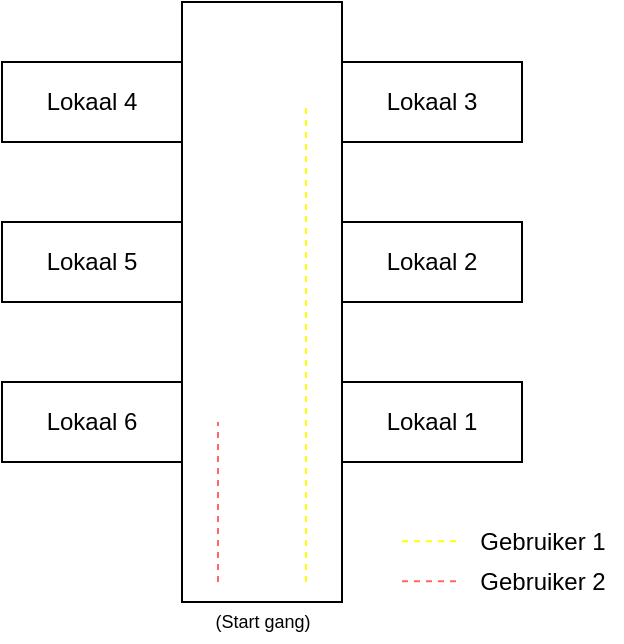 <mxfile version="14.5.1" type="device"><diagram id="oMCKzkZvwieEuH_lSVS4" name="Page-1"><mxGraphModel dx="760" dy="690" grid="1" gridSize="10" guides="1" tooltips="1" connect="1" arrows="1" fold="1" page="1" pageScale="1" pageWidth="850" pageHeight="1100" math="0" shadow="0"><root><mxCell id="0"/><mxCell id="1" parent="0"/><mxCell id="DiprXRO-FyYYpJT9x32w-1" value="" style="rounded=0;whiteSpace=wrap;html=1;" vertex="1" parent="1"><mxGeometry x="340" y="250" width="80" height="300" as="geometry"/></mxCell><mxCell id="DiprXRO-FyYYpJT9x32w-2" value="Lokaal 1" style="rounded=0;whiteSpace=wrap;html=1;" vertex="1" parent="1"><mxGeometry x="420" y="440" width="90" height="40" as="geometry"/></mxCell><mxCell id="DiprXRO-FyYYpJT9x32w-3" value="Lokaal 2" style="rounded=0;whiteSpace=wrap;html=1;" vertex="1" parent="1"><mxGeometry x="420" y="360" width="90" height="40" as="geometry"/></mxCell><mxCell id="DiprXRO-FyYYpJT9x32w-4" value="Lokaal 3" style="rounded=0;whiteSpace=wrap;html=1;" vertex="1" parent="1"><mxGeometry x="420" y="280" width="90" height="40" as="geometry"/></mxCell><mxCell id="DiprXRO-FyYYpJT9x32w-5" value="Lokaal 4" style="rounded=0;whiteSpace=wrap;html=1;" vertex="1" parent="1"><mxGeometry x="250" y="280" width="90" height="40" as="geometry"/></mxCell><mxCell id="DiprXRO-FyYYpJT9x32w-6" value="Lokaal 5" style="rounded=0;whiteSpace=wrap;html=1;" vertex="1" parent="1"><mxGeometry x="250" y="360" width="90" height="40" as="geometry"/></mxCell><mxCell id="DiprXRO-FyYYpJT9x32w-7" value="Lokaal 6" style="rounded=0;whiteSpace=wrap;html=1;" vertex="1" parent="1"><mxGeometry x="250" y="440" width="90" height="40" as="geometry"/></mxCell><mxCell id="DiprXRO-FyYYpJT9x32w-9" value="" style="endArrow=none;dashed=1;html=1;fillColor=#60a917;strokeColor=#FFFF00;" edge="1" parent="1"><mxGeometry width="50" height="50" relative="1" as="geometry"><mxPoint x="402" y="540" as="sourcePoint"/><mxPoint x="402" y="300" as="targetPoint"/></mxGeometry></mxCell><mxCell id="DiprXRO-FyYYpJT9x32w-10" value="" style="endArrow=none;dashed=1;html=1;strokeColor=#FFFF00;" edge="1" parent="1"><mxGeometry width="50" height="50" relative="1" as="geometry"><mxPoint x="450" y="519.66" as="sourcePoint"/><mxPoint x="480" y="519.66" as="targetPoint"/></mxGeometry></mxCell><mxCell id="DiprXRO-FyYYpJT9x32w-11" value="Gebruiker 1" style="text;html=1;align=center;verticalAlign=middle;resizable=0;points=[];autosize=1;" vertex="1" parent="1"><mxGeometry x="480" y="510" width="80" height="20" as="geometry"/></mxCell><mxCell id="DiprXRO-FyYYpJT9x32w-12" value="" style="endArrow=none;dashed=1;html=1;strokeColor=#FF6666;" edge="1" parent="1"><mxGeometry width="50" height="50" relative="1" as="geometry"><mxPoint x="450" y="539.66" as="sourcePoint"/><mxPoint x="480" y="539.66" as="targetPoint"/></mxGeometry></mxCell><mxCell id="DiprXRO-FyYYpJT9x32w-13" value="Gebruiker 2" style="text;html=1;align=center;verticalAlign=middle;resizable=0;points=[];autosize=1;" vertex="1" parent="1"><mxGeometry x="480" y="530" width="80" height="20" as="geometry"/></mxCell><mxCell id="DiprXRO-FyYYpJT9x32w-14" value="" style="endArrow=none;dashed=1;html=1;fillColor=#60a917;strokeColor=#FF6666;" edge="1" parent="1"><mxGeometry width="50" height="50" relative="1" as="geometry"><mxPoint x="358" y="540" as="sourcePoint"/><mxPoint x="358" y="460" as="targetPoint"/></mxGeometry></mxCell><mxCell id="DiprXRO-FyYYpJT9x32w-15" value="(Start gang)" style="text;html=1;align=center;verticalAlign=middle;resizable=0;points=[];autosize=1;fontSize=9;" vertex="1" parent="1"><mxGeometry x="350" y="550" width="60" height="20" as="geometry"/></mxCell></root></mxGraphModel></diagram></mxfile>
